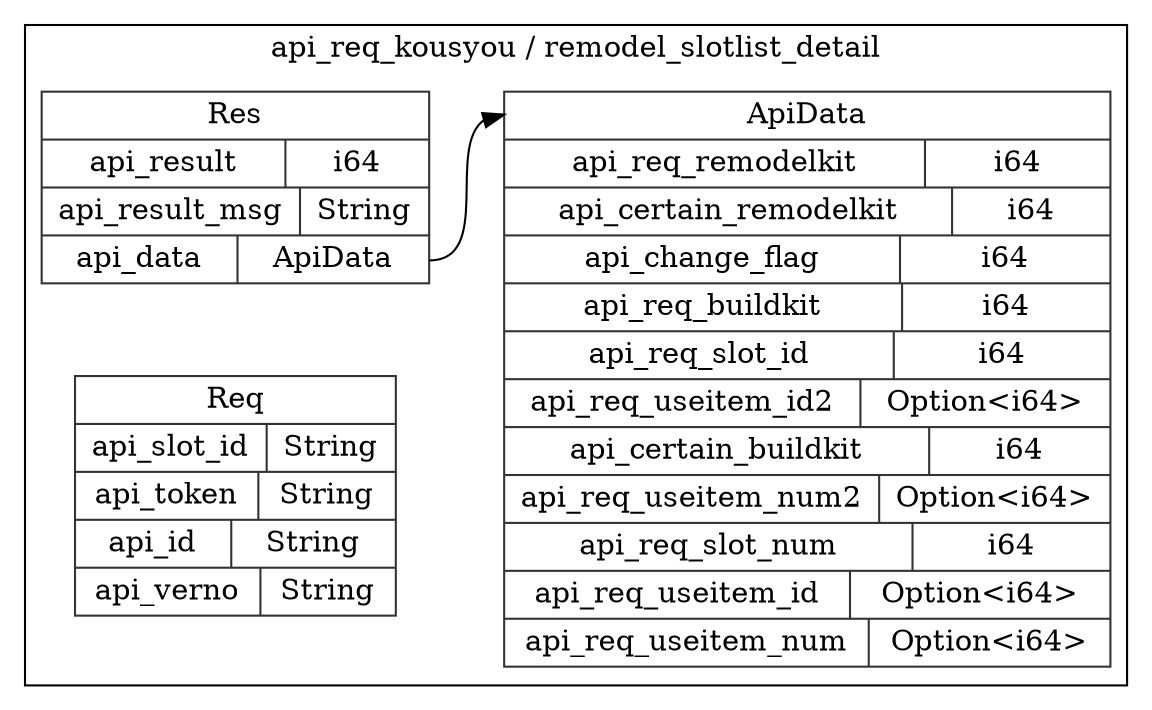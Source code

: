 digraph {
  rankdir=LR;
  subgraph cluster_0 {
    label="api_req_kousyou / remodel_slotlist_detail";
    node [style="filled", color=white, style="solid", color=gray20];
    api_req_kousyou__remodel_slotlist_detail__Res [label="<Res> Res  | { api_result | <api_result> i64 } | { api_result_msg | <api_result_msg> String } | { api_data | <api_data> ApiData }", shape=record];
    api_req_kousyou__remodel_slotlist_detail__ApiData;
    api_req_kousyou__remodel_slotlist_detail__Res:api_data:e -> api_req_kousyou__remodel_slotlist_detail__ApiData:ApiData:w;
    api_req_kousyou__remodel_slotlist_detail__ApiData [label="<ApiData> ApiData  | { api_req_remodelkit | <api_req_remodelkit> i64 } | { api_certain_remodelkit | <api_certain_remodelkit> i64 } | { api_change_flag | <api_change_flag> i64 } | { api_req_buildkit | <api_req_buildkit> i64 } | { api_req_slot_id | <api_req_slot_id> i64 } | { api_req_useitem_id2 | <api_req_useitem_id2> Option\<i64\> } | { api_certain_buildkit | <api_certain_buildkit> i64 } | { api_req_useitem_num2 | <api_req_useitem_num2> Option\<i64\> } | { api_req_slot_num | <api_req_slot_num> i64 } | { api_req_useitem_id | <api_req_useitem_id> Option\<i64\> } | { api_req_useitem_num | <api_req_useitem_num> Option\<i64\> }", shape=record];
    api_req_kousyou__remodel_slotlist_detail__Req [label="<Req> Req  | { api_slot_id | <api_slot_id> String } | { api_token | <api_token> String } | { api_id | <api_id> String } | { api_verno | <api_verno> String }", shape=record];
  }
}
